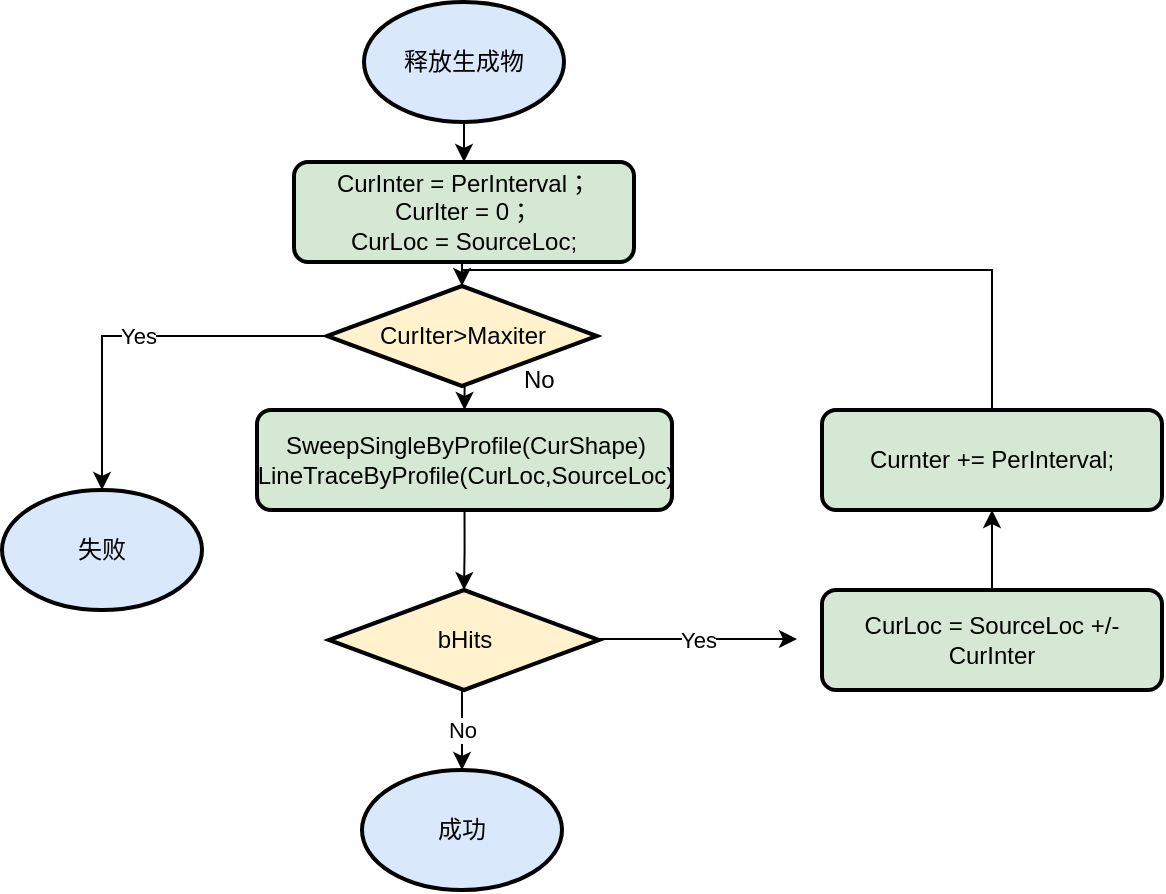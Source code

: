 <mxfile version="20.8.13" type="github">
  <diagram name="第 1 页" id="Gh4h7LjqBRGDDfNDv0Tr">
    <mxGraphModel dx="1647" dy="1975" grid="1" gridSize="10" guides="1" tooltips="1" connect="1" arrows="1" fold="1" page="1" pageScale="1" pageWidth="827" pageHeight="1169" math="0" shadow="0">
      <root>
        <mxCell id="0" />
        <mxCell id="1" parent="0" />
        <mxCell id="1vplHbQYSxKtohweP6h8-26" style="edgeStyle=orthogonalEdgeStyle;rounded=0;orthogonalLoop=1;jettySize=auto;html=1;exitX=0.5;exitY=1;exitDx=0;exitDy=0;exitPerimeter=0;entryX=0.5;entryY=0;entryDx=0;entryDy=0;" edge="1" parent="1" source="1vplHbQYSxKtohweP6h8-13" target="1vplHbQYSxKtohweP6h8-25">
          <mxGeometry relative="1" as="geometry" />
        </mxCell>
        <mxCell id="1vplHbQYSxKtohweP6h8-13" value="释放生成物" style="strokeWidth=2;html=1;shape=mxgraph.flowchart.start_1;whiteSpace=wrap;strokeColor=#000000;fillColor=#dae8fc;" vertex="1" parent="1">
          <mxGeometry x="201" y="-24" width="100" height="60" as="geometry" />
        </mxCell>
        <mxCell id="1vplHbQYSxKtohweP6h8-17" style="edgeStyle=orthogonalEdgeStyle;rounded=0;orthogonalLoop=1;jettySize=auto;html=1;exitX=0.5;exitY=1;exitDx=0;exitDy=0;entryX=0.5;entryY=0;entryDx=0;entryDy=0;entryPerimeter=0;" edge="1" parent="1" source="1vplHbQYSxKtohweP6h8-14" target="1vplHbQYSxKtohweP6h8-16">
          <mxGeometry relative="1" as="geometry" />
        </mxCell>
        <mxCell id="1vplHbQYSxKtohweP6h8-14" value="SweepSingleByProfile(CurShape)&lt;br&gt;LineTraceByProfile(CurLoc,SourceLoc)" style="rounded=1;whiteSpace=wrap;html=1;absoluteArcSize=1;arcSize=14;strokeWidth=2;strokeColor=#000000;fillColor=#d5e8d4;" vertex="1" parent="1">
          <mxGeometry x="147.5" y="180" width="207.5" height="50" as="geometry" />
        </mxCell>
        <mxCell id="1vplHbQYSxKtohweP6h8-32" style="edgeStyle=orthogonalEdgeStyle;rounded=0;orthogonalLoop=1;jettySize=auto;html=1;exitX=0.5;exitY=0;exitDx=0;exitDy=0;entryX=0.5;entryY=1;entryDx=0;entryDy=0;" edge="1" parent="1" source="1vplHbQYSxKtohweP6h8-15" target="1vplHbQYSxKtohweP6h8-28">
          <mxGeometry relative="1" as="geometry" />
        </mxCell>
        <mxCell id="1vplHbQYSxKtohweP6h8-15" value="CurLoc = SourceLoc +/- CurInter" style="rounded=1;whiteSpace=wrap;html=1;absoluteArcSize=1;arcSize=14;strokeWidth=2;strokeColor=#000000;fillColor=#d5e8d4;" vertex="1" parent="1">
          <mxGeometry x="430" y="270" width="170" height="50" as="geometry" />
        </mxCell>
        <mxCell id="1vplHbQYSxKtohweP6h8-16" value="bHits" style="strokeWidth=2;html=1;shape=mxgraph.flowchart.decision;whiteSpace=wrap;strokeColor=#000000;fillColor=#fff2cc;" vertex="1" parent="1">
          <mxGeometry x="183.5" y="270" width="135" height="50" as="geometry" />
        </mxCell>
        <mxCell id="1vplHbQYSxKtohweP6h8-19" value="" style="endArrow=classic;html=1;rounded=0;" edge="1" parent="1">
          <mxGeometry relative="1" as="geometry">
            <mxPoint x="250" y="320" as="sourcePoint" />
            <mxPoint x="250" y="360" as="targetPoint" />
          </mxGeometry>
        </mxCell>
        <mxCell id="1vplHbQYSxKtohweP6h8-20" value="No" style="edgeLabel;resizable=0;html=1;align=center;verticalAlign=middle;strokeColor=#000000;" connectable="0" vertex="1" parent="1vplHbQYSxKtohweP6h8-19">
          <mxGeometry relative="1" as="geometry" />
        </mxCell>
        <mxCell id="1vplHbQYSxKtohweP6h8-21" value="成功" style="strokeWidth=2;html=1;shape=mxgraph.flowchart.start_1;whiteSpace=wrap;strokeColor=#000000;fillColor=#dae8fc;" vertex="1" parent="1">
          <mxGeometry x="200" y="360" width="100" height="60" as="geometry" />
        </mxCell>
        <mxCell id="1vplHbQYSxKtohweP6h8-23" value="" style="endArrow=classic;html=1;rounded=0;" edge="1" parent="1">
          <mxGeometry relative="1" as="geometry">
            <mxPoint x="317.5" y="294.5" as="sourcePoint" />
            <mxPoint x="417.5" y="294.5" as="targetPoint" />
          </mxGeometry>
        </mxCell>
        <mxCell id="1vplHbQYSxKtohweP6h8-24" value="Yes" style="edgeLabel;resizable=0;html=1;align=center;verticalAlign=middle;strokeColor=#000000;" connectable="0" vertex="1" parent="1vplHbQYSxKtohweP6h8-23">
          <mxGeometry relative="1" as="geometry" />
        </mxCell>
        <mxCell id="1vplHbQYSxKtohweP6h8-27" style="edgeStyle=orthogonalEdgeStyle;rounded=0;orthogonalLoop=1;jettySize=auto;html=1;exitX=0.5;exitY=1;exitDx=0;exitDy=0;entryX=0.5;entryY=0;entryDx=0;entryDy=0;startArrow=none;" edge="1" parent="1" source="1vplHbQYSxKtohweP6h8-29" target="1vplHbQYSxKtohweP6h8-14">
          <mxGeometry relative="1" as="geometry" />
        </mxCell>
        <mxCell id="1vplHbQYSxKtohweP6h8-25" value="CurInter = PerInterval；&lt;br&gt;CurIter = 0；&lt;br&gt;CurLoc = SourceLoc;" style="rounded=1;whiteSpace=wrap;html=1;absoluteArcSize=1;arcSize=14;strokeWidth=2;strokeColor=#000000;fillColor=#d5e8d4;" vertex="1" parent="1">
          <mxGeometry x="166" y="56" width="170" height="50" as="geometry" />
        </mxCell>
        <mxCell id="1vplHbQYSxKtohweP6h8-33" style="edgeStyle=orthogonalEdgeStyle;rounded=0;orthogonalLoop=1;jettySize=auto;html=1;exitX=0.5;exitY=0;exitDx=0;exitDy=0;entryX=0.5;entryY=0;entryDx=0;entryDy=0;entryPerimeter=0;" edge="1" parent="1" source="1vplHbQYSxKtohweP6h8-28" target="1vplHbQYSxKtohweP6h8-29">
          <mxGeometry relative="1" as="geometry">
            <Array as="points">
              <mxPoint x="515" y="110" />
              <mxPoint x="250" y="110" />
            </Array>
          </mxGeometry>
        </mxCell>
        <mxCell id="1vplHbQYSxKtohweP6h8-28" value="Curnter += PerInterval;" style="rounded=1;whiteSpace=wrap;html=1;absoluteArcSize=1;arcSize=14;strokeWidth=2;strokeColor=#000000;fillColor=#d5e8d4;" vertex="1" parent="1">
          <mxGeometry x="430" y="180" width="170" height="50" as="geometry" />
        </mxCell>
        <mxCell id="1vplHbQYSxKtohweP6h8-30" value="" style="edgeStyle=orthogonalEdgeStyle;rounded=0;orthogonalLoop=1;jettySize=auto;html=1;exitX=0.5;exitY=1;exitDx=0;exitDy=0;entryX=0.5;entryY=0;entryDx=0;entryDy=0;endArrow=none;" edge="1" parent="1" source="1vplHbQYSxKtohweP6h8-25" target="1vplHbQYSxKtohweP6h8-29">
          <mxGeometry relative="1" as="geometry">
            <mxPoint x="251" y="113" as="sourcePoint" />
            <mxPoint x="251.25" y="180" as="targetPoint" />
          </mxGeometry>
        </mxCell>
        <mxCell id="1vplHbQYSxKtohweP6h8-29" value="CurIter&amp;gt;Maxiter" style="strokeWidth=2;html=1;shape=mxgraph.flowchart.decision;whiteSpace=wrap;strokeColor=#000000;fillColor=#fff2cc;" vertex="1" parent="1">
          <mxGeometry x="182.5" y="118" width="135" height="50" as="geometry" />
        </mxCell>
        <mxCell id="1vplHbQYSxKtohweP6h8-31" value="No" style="text;strokeColor=none;fillColor=none;align=left;verticalAlign=middle;spacingLeft=4;spacingRight=4;overflow=hidden;points=[[0,0.5],[1,0.5]];portConstraint=eastwest;rotatable=0;whiteSpace=wrap;html=1;" vertex="1" parent="1">
          <mxGeometry x="275" y="150" width="80" height="30" as="geometry" />
        </mxCell>
        <mxCell id="1vplHbQYSxKtohweP6h8-34" value="" style="endArrow=classic;html=1;rounded=0;exitX=0;exitY=0.5;exitDx=0;exitDy=0;exitPerimeter=0;entryX=0.5;entryY=0;entryDx=0;entryDy=0;entryPerimeter=0;" edge="1" parent="1" source="1vplHbQYSxKtohweP6h8-29" target="1vplHbQYSxKtohweP6h8-36">
          <mxGeometry relative="1" as="geometry">
            <mxPoint x="30" y="150" as="sourcePoint" />
            <mxPoint x="50" y="150" as="targetPoint" />
            <Array as="points">
              <mxPoint x="70" y="143" />
            </Array>
          </mxGeometry>
        </mxCell>
        <mxCell id="1vplHbQYSxKtohweP6h8-35" value="Yes" style="edgeLabel;resizable=0;html=1;align=center;verticalAlign=middle;strokeColor=#000000;" connectable="0" vertex="1" parent="1vplHbQYSxKtohweP6h8-34">
          <mxGeometry relative="1" as="geometry" />
        </mxCell>
        <mxCell id="1vplHbQYSxKtohweP6h8-36" value="失败" style="strokeWidth=2;html=1;shape=mxgraph.flowchart.start_1;whiteSpace=wrap;strokeColor=#000000;fillColor=#dae8fc;" vertex="1" parent="1">
          <mxGeometry x="20" y="220" width="100" height="60" as="geometry" />
        </mxCell>
      </root>
    </mxGraphModel>
  </diagram>
</mxfile>
